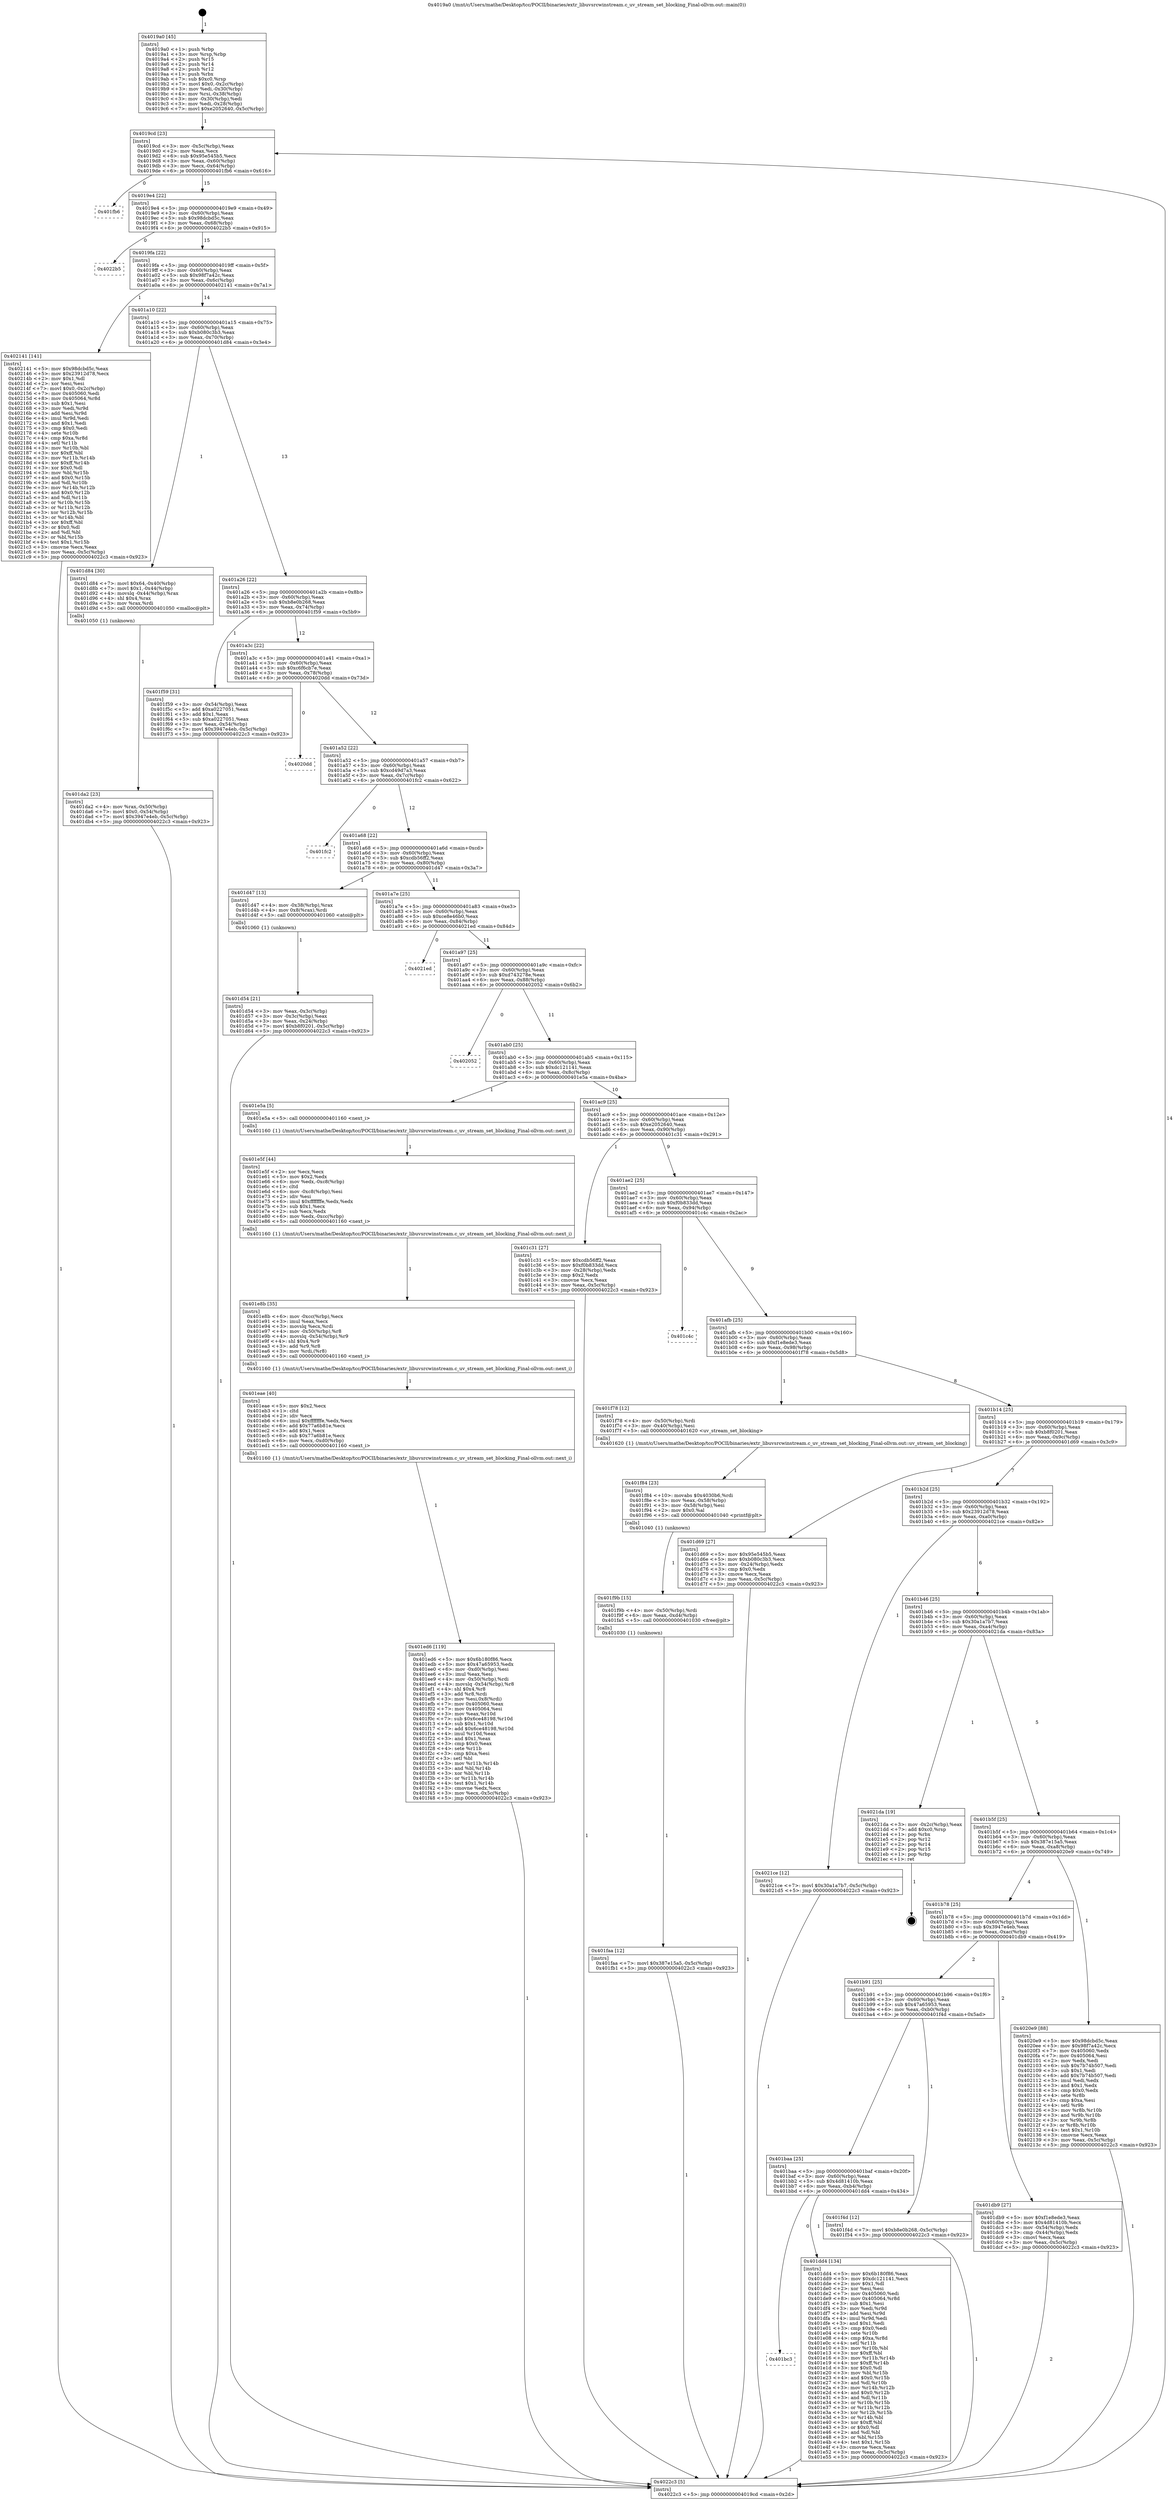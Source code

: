 digraph "0x4019a0" {
  label = "0x4019a0 (/mnt/c/Users/mathe/Desktop/tcc/POCII/binaries/extr_libuvsrcwinstream.c_uv_stream_set_blocking_Final-ollvm.out::main(0))"
  labelloc = "t"
  node[shape=record]

  Entry [label="",width=0.3,height=0.3,shape=circle,fillcolor=black,style=filled]
  "0x4019cd" [label="{
     0x4019cd [23]\l
     | [instrs]\l
     &nbsp;&nbsp;0x4019cd \<+3\>: mov -0x5c(%rbp),%eax\l
     &nbsp;&nbsp;0x4019d0 \<+2\>: mov %eax,%ecx\l
     &nbsp;&nbsp;0x4019d2 \<+6\>: sub $0x95e545b5,%ecx\l
     &nbsp;&nbsp;0x4019d8 \<+3\>: mov %eax,-0x60(%rbp)\l
     &nbsp;&nbsp;0x4019db \<+3\>: mov %ecx,-0x64(%rbp)\l
     &nbsp;&nbsp;0x4019de \<+6\>: je 0000000000401fb6 \<main+0x616\>\l
  }"]
  "0x401fb6" [label="{
     0x401fb6\l
  }", style=dashed]
  "0x4019e4" [label="{
     0x4019e4 [22]\l
     | [instrs]\l
     &nbsp;&nbsp;0x4019e4 \<+5\>: jmp 00000000004019e9 \<main+0x49\>\l
     &nbsp;&nbsp;0x4019e9 \<+3\>: mov -0x60(%rbp),%eax\l
     &nbsp;&nbsp;0x4019ec \<+5\>: sub $0x98dcbd5c,%eax\l
     &nbsp;&nbsp;0x4019f1 \<+3\>: mov %eax,-0x68(%rbp)\l
     &nbsp;&nbsp;0x4019f4 \<+6\>: je 00000000004022b5 \<main+0x915\>\l
  }"]
  Exit [label="",width=0.3,height=0.3,shape=circle,fillcolor=black,style=filled,peripheries=2]
  "0x4022b5" [label="{
     0x4022b5\l
  }", style=dashed]
  "0x4019fa" [label="{
     0x4019fa [22]\l
     | [instrs]\l
     &nbsp;&nbsp;0x4019fa \<+5\>: jmp 00000000004019ff \<main+0x5f\>\l
     &nbsp;&nbsp;0x4019ff \<+3\>: mov -0x60(%rbp),%eax\l
     &nbsp;&nbsp;0x401a02 \<+5\>: sub $0x98f7a42c,%eax\l
     &nbsp;&nbsp;0x401a07 \<+3\>: mov %eax,-0x6c(%rbp)\l
     &nbsp;&nbsp;0x401a0a \<+6\>: je 0000000000402141 \<main+0x7a1\>\l
  }"]
  "0x401faa" [label="{
     0x401faa [12]\l
     | [instrs]\l
     &nbsp;&nbsp;0x401faa \<+7\>: movl $0x387e15a5,-0x5c(%rbp)\l
     &nbsp;&nbsp;0x401fb1 \<+5\>: jmp 00000000004022c3 \<main+0x923\>\l
  }"]
  "0x402141" [label="{
     0x402141 [141]\l
     | [instrs]\l
     &nbsp;&nbsp;0x402141 \<+5\>: mov $0x98dcbd5c,%eax\l
     &nbsp;&nbsp;0x402146 \<+5\>: mov $0x23912d78,%ecx\l
     &nbsp;&nbsp;0x40214b \<+2\>: mov $0x1,%dl\l
     &nbsp;&nbsp;0x40214d \<+2\>: xor %esi,%esi\l
     &nbsp;&nbsp;0x40214f \<+7\>: movl $0x0,-0x2c(%rbp)\l
     &nbsp;&nbsp;0x402156 \<+7\>: mov 0x405060,%edi\l
     &nbsp;&nbsp;0x40215d \<+8\>: mov 0x405064,%r8d\l
     &nbsp;&nbsp;0x402165 \<+3\>: sub $0x1,%esi\l
     &nbsp;&nbsp;0x402168 \<+3\>: mov %edi,%r9d\l
     &nbsp;&nbsp;0x40216b \<+3\>: add %esi,%r9d\l
     &nbsp;&nbsp;0x40216e \<+4\>: imul %r9d,%edi\l
     &nbsp;&nbsp;0x402172 \<+3\>: and $0x1,%edi\l
     &nbsp;&nbsp;0x402175 \<+3\>: cmp $0x0,%edi\l
     &nbsp;&nbsp;0x402178 \<+4\>: sete %r10b\l
     &nbsp;&nbsp;0x40217c \<+4\>: cmp $0xa,%r8d\l
     &nbsp;&nbsp;0x402180 \<+4\>: setl %r11b\l
     &nbsp;&nbsp;0x402184 \<+3\>: mov %r10b,%bl\l
     &nbsp;&nbsp;0x402187 \<+3\>: xor $0xff,%bl\l
     &nbsp;&nbsp;0x40218a \<+3\>: mov %r11b,%r14b\l
     &nbsp;&nbsp;0x40218d \<+4\>: xor $0xff,%r14b\l
     &nbsp;&nbsp;0x402191 \<+3\>: xor $0x0,%dl\l
     &nbsp;&nbsp;0x402194 \<+3\>: mov %bl,%r15b\l
     &nbsp;&nbsp;0x402197 \<+4\>: and $0x0,%r15b\l
     &nbsp;&nbsp;0x40219b \<+3\>: and %dl,%r10b\l
     &nbsp;&nbsp;0x40219e \<+3\>: mov %r14b,%r12b\l
     &nbsp;&nbsp;0x4021a1 \<+4\>: and $0x0,%r12b\l
     &nbsp;&nbsp;0x4021a5 \<+3\>: and %dl,%r11b\l
     &nbsp;&nbsp;0x4021a8 \<+3\>: or %r10b,%r15b\l
     &nbsp;&nbsp;0x4021ab \<+3\>: or %r11b,%r12b\l
     &nbsp;&nbsp;0x4021ae \<+3\>: xor %r12b,%r15b\l
     &nbsp;&nbsp;0x4021b1 \<+3\>: or %r14b,%bl\l
     &nbsp;&nbsp;0x4021b4 \<+3\>: xor $0xff,%bl\l
     &nbsp;&nbsp;0x4021b7 \<+3\>: or $0x0,%dl\l
     &nbsp;&nbsp;0x4021ba \<+2\>: and %dl,%bl\l
     &nbsp;&nbsp;0x4021bc \<+3\>: or %bl,%r15b\l
     &nbsp;&nbsp;0x4021bf \<+4\>: test $0x1,%r15b\l
     &nbsp;&nbsp;0x4021c3 \<+3\>: cmovne %ecx,%eax\l
     &nbsp;&nbsp;0x4021c6 \<+3\>: mov %eax,-0x5c(%rbp)\l
     &nbsp;&nbsp;0x4021c9 \<+5\>: jmp 00000000004022c3 \<main+0x923\>\l
  }"]
  "0x401a10" [label="{
     0x401a10 [22]\l
     | [instrs]\l
     &nbsp;&nbsp;0x401a10 \<+5\>: jmp 0000000000401a15 \<main+0x75\>\l
     &nbsp;&nbsp;0x401a15 \<+3\>: mov -0x60(%rbp),%eax\l
     &nbsp;&nbsp;0x401a18 \<+5\>: sub $0xb080c3b3,%eax\l
     &nbsp;&nbsp;0x401a1d \<+3\>: mov %eax,-0x70(%rbp)\l
     &nbsp;&nbsp;0x401a20 \<+6\>: je 0000000000401d84 \<main+0x3e4\>\l
  }"]
  "0x401f9b" [label="{
     0x401f9b [15]\l
     | [instrs]\l
     &nbsp;&nbsp;0x401f9b \<+4\>: mov -0x50(%rbp),%rdi\l
     &nbsp;&nbsp;0x401f9f \<+6\>: mov %eax,-0xd4(%rbp)\l
     &nbsp;&nbsp;0x401fa5 \<+5\>: call 0000000000401030 \<free@plt\>\l
     | [calls]\l
     &nbsp;&nbsp;0x401030 \{1\} (unknown)\l
  }"]
  "0x401d84" [label="{
     0x401d84 [30]\l
     | [instrs]\l
     &nbsp;&nbsp;0x401d84 \<+7\>: movl $0x64,-0x40(%rbp)\l
     &nbsp;&nbsp;0x401d8b \<+7\>: movl $0x1,-0x44(%rbp)\l
     &nbsp;&nbsp;0x401d92 \<+4\>: movslq -0x44(%rbp),%rax\l
     &nbsp;&nbsp;0x401d96 \<+4\>: shl $0x4,%rax\l
     &nbsp;&nbsp;0x401d9a \<+3\>: mov %rax,%rdi\l
     &nbsp;&nbsp;0x401d9d \<+5\>: call 0000000000401050 \<malloc@plt\>\l
     | [calls]\l
     &nbsp;&nbsp;0x401050 \{1\} (unknown)\l
  }"]
  "0x401a26" [label="{
     0x401a26 [22]\l
     | [instrs]\l
     &nbsp;&nbsp;0x401a26 \<+5\>: jmp 0000000000401a2b \<main+0x8b\>\l
     &nbsp;&nbsp;0x401a2b \<+3\>: mov -0x60(%rbp),%eax\l
     &nbsp;&nbsp;0x401a2e \<+5\>: sub $0xb8e0b268,%eax\l
     &nbsp;&nbsp;0x401a33 \<+3\>: mov %eax,-0x74(%rbp)\l
     &nbsp;&nbsp;0x401a36 \<+6\>: je 0000000000401f59 \<main+0x5b9\>\l
  }"]
  "0x401f84" [label="{
     0x401f84 [23]\l
     | [instrs]\l
     &nbsp;&nbsp;0x401f84 \<+10\>: movabs $0x4030b6,%rdi\l
     &nbsp;&nbsp;0x401f8e \<+3\>: mov %eax,-0x58(%rbp)\l
     &nbsp;&nbsp;0x401f91 \<+3\>: mov -0x58(%rbp),%esi\l
     &nbsp;&nbsp;0x401f94 \<+2\>: mov $0x0,%al\l
     &nbsp;&nbsp;0x401f96 \<+5\>: call 0000000000401040 \<printf@plt\>\l
     | [calls]\l
     &nbsp;&nbsp;0x401040 \{1\} (unknown)\l
  }"]
  "0x401f59" [label="{
     0x401f59 [31]\l
     | [instrs]\l
     &nbsp;&nbsp;0x401f59 \<+3\>: mov -0x54(%rbp),%eax\l
     &nbsp;&nbsp;0x401f5c \<+5\>: add $0xa0227051,%eax\l
     &nbsp;&nbsp;0x401f61 \<+3\>: add $0x1,%eax\l
     &nbsp;&nbsp;0x401f64 \<+5\>: sub $0xa0227051,%eax\l
     &nbsp;&nbsp;0x401f69 \<+3\>: mov %eax,-0x54(%rbp)\l
     &nbsp;&nbsp;0x401f6c \<+7\>: movl $0x3947e4eb,-0x5c(%rbp)\l
     &nbsp;&nbsp;0x401f73 \<+5\>: jmp 00000000004022c3 \<main+0x923\>\l
  }"]
  "0x401a3c" [label="{
     0x401a3c [22]\l
     | [instrs]\l
     &nbsp;&nbsp;0x401a3c \<+5\>: jmp 0000000000401a41 \<main+0xa1\>\l
     &nbsp;&nbsp;0x401a41 \<+3\>: mov -0x60(%rbp),%eax\l
     &nbsp;&nbsp;0x401a44 \<+5\>: sub $0xc6f6cb7e,%eax\l
     &nbsp;&nbsp;0x401a49 \<+3\>: mov %eax,-0x78(%rbp)\l
     &nbsp;&nbsp;0x401a4c \<+6\>: je 00000000004020dd \<main+0x73d\>\l
  }"]
  "0x401ed6" [label="{
     0x401ed6 [119]\l
     | [instrs]\l
     &nbsp;&nbsp;0x401ed6 \<+5\>: mov $0x6b180f86,%ecx\l
     &nbsp;&nbsp;0x401edb \<+5\>: mov $0x47a65953,%edx\l
     &nbsp;&nbsp;0x401ee0 \<+6\>: mov -0xd0(%rbp),%esi\l
     &nbsp;&nbsp;0x401ee6 \<+3\>: imul %eax,%esi\l
     &nbsp;&nbsp;0x401ee9 \<+4\>: mov -0x50(%rbp),%rdi\l
     &nbsp;&nbsp;0x401eed \<+4\>: movslq -0x54(%rbp),%r8\l
     &nbsp;&nbsp;0x401ef1 \<+4\>: shl $0x4,%r8\l
     &nbsp;&nbsp;0x401ef5 \<+3\>: add %r8,%rdi\l
     &nbsp;&nbsp;0x401ef8 \<+3\>: mov %esi,0x8(%rdi)\l
     &nbsp;&nbsp;0x401efb \<+7\>: mov 0x405060,%eax\l
     &nbsp;&nbsp;0x401f02 \<+7\>: mov 0x405064,%esi\l
     &nbsp;&nbsp;0x401f09 \<+3\>: mov %eax,%r10d\l
     &nbsp;&nbsp;0x401f0c \<+7\>: sub $0x6ce48198,%r10d\l
     &nbsp;&nbsp;0x401f13 \<+4\>: sub $0x1,%r10d\l
     &nbsp;&nbsp;0x401f17 \<+7\>: add $0x6ce48198,%r10d\l
     &nbsp;&nbsp;0x401f1e \<+4\>: imul %r10d,%eax\l
     &nbsp;&nbsp;0x401f22 \<+3\>: and $0x1,%eax\l
     &nbsp;&nbsp;0x401f25 \<+3\>: cmp $0x0,%eax\l
     &nbsp;&nbsp;0x401f28 \<+4\>: sete %r11b\l
     &nbsp;&nbsp;0x401f2c \<+3\>: cmp $0xa,%esi\l
     &nbsp;&nbsp;0x401f2f \<+3\>: setl %bl\l
     &nbsp;&nbsp;0x401f32 \<+3\>: mov %r11b,%r14b\l
     &nbsp;&nbsp;0x401f35 \<+3\>: and %bl,%r14b\l
     &nbsp;&nbsp;0x401f38 \<+3\>: xor %bl,%r11b\l
     &nbsp;&nbsp;0x401f3b \<+3\>: or %r11b,%r14b\l
     &nbsp;&nbsp;0x401f3e \<+4\>: test $0x1,%r14b\l
     &nbsp;&nbsp;0x401f42 \<+3\>: cmovne %edx,%ecx\l
     &nbsp;&nbsp;0x401f45 \<+3\>: mov %ecx,-0x5c(%rbp)\l
     &nbsp;&nbsp;0x401f48 \<+5\>: jmp 00000000004022c3 \<main+0x923\>\l
  }"]
  "0x4020dd" [label="{
     0x4020dd\l
  }", style=dashed]
  "0x401a52" [label="{
     0x401a52 [22]\l
     | [instrs]\l
     &nbsp;&nbsp;0x401a52 \<+5\>: jmp 0000000000401a57 \<main+0xb7\>\l
     &nbsp;&nbsp;0x401a57 \<+3\>: mov -0x60(%rbp),%eax\l
     &nbsp;&nbsp;0x401a5a \<+5\>: sub $0xcd49d7a3,%eax\l
     &nbsp;&nbsp;0x401a5f \<+3\>: mov %eax,-0x7c(%rbp)\l
     &nbsp;&nbsp;0x401a62 \<+6\>: je 0000000000401fc2 \<main+0x622\>\l
  }"]
  "0x401eae" [label="{
     0x401eae [40]\l
     | [instrs]\l
     &nbsp;&nbsp;0x401eae \<+5\>: mov $0x2,%ecx\l
     &nbsp;&nbsp;0x401eb3 \<+1\>: cltd\l
     &nbsp;&nbsp;0x401eb4 \<+2\>: idiv %ecx\l
     &nbsp;&nbsp;0x401eb6 \<+6\>: imul $0xfffffffe,%edx,%ecx\l
     &nbsp;&nbsp;0x401ebc \<+6\>: add $0x77a6b81e,%ecx\l
     &nbsp;&nbsp;0x401ec2 \<+3\>: add $0x1,%ecx\l
     &nbsp;&nbsp;0x401ec5 \<+6\>: sub $0x77a6b81e,%ecx\l
     &nbsp;&nbsp;0x401ecb \<+6\>: mov %ecx,-0xd0(%rbp)\l
     &nbsp;&nbsp;0x401ed1 \<+5\>: call 0000000000401160 \<next_i\>\l
     | [calls]\l
     &nbsp;&nbsp;0x401160 \{1\} (/mnt/c/Users/mathe/Desktop/tcc/POCII/binaries/extr_libuvsrcwinstream.c_uv_stream_set_blocking_Final-ollvm.out::next_i)\l
  }"]
  "0x401fc2" [label="{
     0x401fc2\l
  }", style=dashed]
  "0x401a68" [label="{
     0x401a68 [22]\l
     | [instrs]\l
     &nbsp;&nbsp;0x401a68 \<+5\>: jmp 0000000000401a6d \<main+0xcd\>\l
     &nbsp;&nbsp;0x401a6d \<+3\>: mov -0x60(%rbp),%eax\l
     &nbsp;&nbsp;0x401a70 \<+5\>: sub $0xcdb56ff2,%eax\l
     &nbsp;&nbsp;0x401a75 \<+3\>: mov %eax,-0x80(%rbp)\l
     &nbsp;&nbsp;0x401a78 \<+6\>: je 0000000000401d47 \<main+0x3a7\>\l
  }"]
  "0x401e8b" [label="{
     0x401e8b [35]\l
     | [instrs]\l
     &nbsp;&nbsp;0x401e8b \<+6\>: mov -0xcc(%rbp),%ecx\l
     &nbsp;&nbsp;0x401e91 \<+3\>: imul %eax,%ecx\l
     &nbsp;&nbsp;0x401e94 \<+3\>: movslq %ecx,%rdi\l
     &nbsp;&nbsp;0x401e97 \<+4\>: mov -0x50(%rbp),%r8\l
     &nbsp;&nbsp;0x401e9b \<+4\>: movslq -0x54(%rbp),%r9\l
     &nbsp;&nbsp;0x401e9f \<+4\>: shl $0x4,%r9\l
     &nbsp;&nbsp;0x401ea3 \<+3\>: add %r9,%r8\l
     &nbsp;&nbsp;0x401ea6 \<+3\>: mov %rdi,(%r8)\l
     &nbsp;&nbsp;0x401ea9 \<+5\>: call 0000000000401160 \<next_i\>\l
     | [calls]\l
     &nbsp;&nbsp;0x401160 \{1\} (/mnt/c/Users/mathe/Desktop/tcc/POCII/binaries/extr_libuvsrcwinstream.c_uv_stream_set_blocking_Final-ollvm.out::next_i)\l
  }"]
  "0x401d47" [label="{
     0x401d47 [13]\l
     | [instrs]\l
     &nbsp;&nbsp;0x401d47 \<+4\>: mov -0x38(%rbp),%rax\l
     &nbsp;&nbsp;0x401d4b \<+4\>: mov 0x8(%rax),%rdi\l
     &nbsp;&nbsp;0x401d4f \<+5\>: call 0000000000401060 \<atoi@plt\>\l
     | [calls]\l
     &nbsp;&nbsp;0x401060 \{1\} (unknown)\l
  }"]
  "0x401a7e" [label="{
     0x401a7e [25]\l
     | [instrs]\l
     &nbsp;&nbsp;0x401a7e \<+5\>: jmp 0000000000401a83 \<main+0xe3\>\l
     &nbsp;&nbsp;0x401a83 \<+3\>: mov -0x60(%rbp),%eax\l
     &nbsp;&nbsp;0x401a86 \<+5\>: sub $0xce8e46b0,%eax\l
     &nbsp;&nbsp;0x401a8b \<+6\>: mov %eax,-0x84(%rbp)\l
     &nbsp;&nbsp;0x401a91 \<+6\>: je 00000000004021ed \<main+0x84d\>\l
  }"]
  "0x401e5f" [label="{
     0x401e5f [44]\l
     | [instrs]\l
     &nbsp;&nbsp;0x401e5f \<+2\>: xor %ecx,%ecx\l
     &nbsp;&nbsp;0x401e61 \<+5\>: mov $0x2,%edx\l
     &nbsp;&nbsp;0x401e66 \<+6\>: mov %edx,-0xc8(%rbp)\l
     &nbsp;&nbsp;0x401e6c \<+1\>: cltd\l
     &nbsp;&nbsp;0x401e6d \<+6\>: mov -0xc8(%rbp),%esi\l
     &nbsp;&nbsp;0x401e73 \<+2\>: idiv %esi\l
     &nbsp;&nbsp;0x401e75 \<+6\>: imul $0xfffffffe,%edx,%edx\l
     &nbsp;&nbsp;0x401e7b \<+3\>: sub $0x1,%ecx\l
     &nbsp;&nbsp;0x401e7e \<+2\>: sub %ecx,%edx\l
     &nbsp;&nbsp;0x401e80 \<+6\>: mov %edx,-0xcc(%rbp)\l
     &nbsp;&nbsp;0x401e86 \<+5\>: call 0000000000401160 \<next_i\>\l
     | [calls]\l
     &nbsp;&nbsp;0x401160 \{1\} (/mnt/c/Users/mathe/Desktop/tcc/POCII/binaries/extr_libuvsrcwinstream.c_uv_stream_set_blocking_Final-ollvm.out::next_i)\l
  }"]
  "0x4021ed" [label="{
     0x4021ed\l
  }", style=dashed]
  "0x401a97" [label="{
     0x401a97 [25]\l
     | [instrs]\l
     &nbsp;&nbsp;0x401a97 \<+5\>: jmp 0000000000401a9c \<main+0xfc\>\l
     &nbsp;&nbsp;0x401a9c \<+3\>: mov -0x60(%rbp),%eax\l
     &nbsp;&nbsp;0x401a9f \<+5\>: sub $0xd743278e,%eax\l
     &nbsp;&nbsp;0x401aa4 \<+6\>: mov %eax,-0x88(%rbp)\l
     &nbsp;&nbsp;0x401aaa \<+6\>: je 0000000000402052 \<main+0x6b2\>\l
  }"]
  "0x401bc3" [label="{
     0x401bc3\l
  }", style=dashed]
  "0x402052" [label="{
     0x402052\l
  }", style=dashed]
  "0x401ab0" [label="{
     0x401ab0 [25]\l
     | [instrs]\l
     &nbsp;&nbsp;0x401ab0 \<+5\>: jmp 0000000000401ab5 \<main+0x115\>\l
     &nbsp;&nbsp;0x401ab5 \<+3\>: mov -0x60(%rbp),%eax\l
     &nbsp;&nbsp;0x401ab8 \<+5\>: sub $0xdc121141,%eax\l
     &nbsp;&nbsp;0x401abd \<+6\>: mov %eax,-0x8c(%rbp)\l
     &nbsp;&nbsp;0x401ac3 \<+6\>: je 0000000000401e5a \<main+0x4ba\>\l
  }"]
  "0x401dd4" [label="{
     0x401dd4 [134]\l
     | [instrs]\l
     &nbsp;&nbsp;0x401dd4 \<+5\>: mov $0x6b180f86,%eax\l
     &nbsp;&nbsp;0x401dd9 \<+5\>: mov $0xdc121141,%ecx\l
     &nbsp;&nbsp;0x401dde \<+2\>: mov $0x1,%dl\l
     &nbsp;&nbsp;0x401de0 \<+2\>: xor %esi,%esi\l
     &nbsp;&nbsp;0x401de2 \<+7\>: mov 0x405060,%edi\l
     &nbsp;&nbsp;0x401de9 \<+8\>: mov 0x405064,%r8d\l
     &nbsp;&nbsp;0x401df1 \<+3\>: sub $0x1,%esi\l
     &nbsp;&nbsp;0x401df4 \<+3\>: mov %edi,%r9d\l
     &nbsp;&nbsp;0x401df7 \<+3\>: add %esi,%r9d\l
     &nbsp;&nbsp;0x401dfa \<+4\>: imul %r9d,%edi\l
     &nbsp;&nbsp;0x401dfe \<+3\>: and $0x1,%edi\l
     &nbsp;&nbsp;0x401e01 \<+3\>: cmp $0x0,%edi\l
     &nbsp;&nbsp;0x401e04 \<+4\>: sete %r10b\l
     &nbsp;&nbsp;0x401e08 \<+4\>: cmp $0xa,%r8d\l
     &nbsp;&nbsp;0x401e0c \<+4\>: setl %r11b\l
     &nbsp;&nbsp;0x401e10 \<+3\>: mov %r10b,%bl\l
     &nbsp;&nbsp;0x401e13 \<+3\>: xor $0xff,%bl\l
     &nbsp;&nbsp;0x401e16 \<+3\>: mov %r11b,%r14b\l
     &nbsp;&nbsp;0x401e19 \<+4\>: xor $0xff,%r14b\l
     &nbsp;&nbsp;0x401e1d \<+3\>: xor $0x0,%dl\l
     &nbsp;&nbsp;0x401e20 \<+3\>: mov %bl,%r15b\l
     &nbsp;&nbsp;0x401e23 \<+4\>: and $0x0,%r15b\l
     &nbsp;&nbsp;0x401e27 \<+3\>: and %dl,%r10b\l
     &nbsp;&nbsp;0x401e2a \<+3\>: mov %r14b,%r12b\l
     &nbsp;&nbsp;0x401e2d \<+4\>: and $0x0,%r12b\l
     &nbsp;&nbsp;0x401e31 \<+3\>: and %dl,%r11b\l
     &nbsp;&nbsp;0x401e34 \<+3\>: or %r10b,%r15b\l
     &nbsp;&nbsp;0x401e37 \<+3\>: or %r11b,%r12b\l
     &nbsp;&nbsp;0x401e3a \<+3\>: xor %r12b,%r15b\l
     &nbsp;&nbsp;0x401e3d \<+3\>: or %r14b,%bl\l
     &nbsp;&nbsp;0x401e40 \<+3\>: xor $0xff,%bl\l
     &nbsp;&nbsp;0x401e43 \<+3\>: or $0x0,%dl\l
     &nbsp;&nbsp;0x401e46 \<+2\>: and %dl,%bl\l
     &nbsp;&nbsp;0x401e48 \<+3\>: or %bl,%r15b\l
     &nbsp;&nbsp;0x401e4b \<+4\>: test $0x1,%r15b\l
     &nbsp;&nbsp;0x401e4f \<+3\>: cmovne %ecx,%eax\l
     &nbsp;&nbsp;0x401e52 \<+3\>: mov %eax,-0x5c(%rbp)\l
     &nbsp;&nbsp;0x401e55 \<+5\>: jmp 00000000004022c3 \<main+0x923\>\l
  }"]
  "0x401e5a" [label="{
     0x401e5a [5]\l
     | [instrs]\l
     &nbsp;&nbsp;0x401e5a \<+5\>: call 0000000000401160 \<next_i\>\l
     | [calls]\l
     &nbsp;&nbsp;0x401160 \{1\} (/mnt/c/Users/mathe/Desktop/tcc/POCII/binaries/extr_libuvsrcwinstream.c_uv_stream_set_blocking_Final-ollvm.out::next_i)\l
  }"]
  "0x401ac9" [label="{
     0x401ac9 [25]\l
     | [instrs]\l
     &nbsp;&nbsp;0x401ac9 \<+5\>: jmp 0000000000401ace \<main+0x12e\>\l
     &nbsp;&nbsp;0x401ace \<+3\>: mov -0x60(%rbp),%eax\l
     &nbsp;&nbsp;0x401ad1 \<+5\>: sub $0xe2052640,%eax\l
     &nbsp;&nbsp;0x401ad6 \<+6\>: mov %eax,-0x90(%rbp)\l
     &nbsp;&nbsp;0x401adc \<+6\>: je 0000000000401c31 \<main+0x291\>\l
  }"]
  "0x401baa" [label="{
     0x401baa [25]\l
     | [instrs]\l
     &nbsp;&nbsp;0x401baa \<+5\>: jmp 0000000000401baf \<main+0x20f\>\l
     &nbsp;&nbsp;0x401baf \<+3\>: mov -0x60(%rbp),%eax\l
     &nbsp;&nbsp;0x401bb2 \<+5\>: sub $0x4d81410b,%eax\l
     &nbsp;&nbsp;0x401bb7 \<+6\>: mov %eax,-0xb4(%rbp)\l
     &nbsp;&nbsp;0x401bbd \<+6\>: je 0000000000401dd4 \<main+0x434\>\l
  }"]
  "0x401c31" [label="{
     0x401c31 [27]\l
     | [instrs]\l
     &nbsp;&nbsp;0x401c31 \<+5\>: mov $0xcdb56ff2,%eax\l
     &nbsp;&nbsp;0x401c36 \<+5\>: mov $0xf0b833dd,%ecx\l
     &nbsp;&nbsp;0x401c3b \<+3\>: mov -0x28(%rbp),%edx\l
     &nbsp;&nbsp;0x401c3e \<+3\>: cmp $0x2,%edx\l
     &nbsp;&nbsp;0x401c41 \<+3\>: cmovne %ecx,%eax\l
     &nbsp;&nbsp;0x401c44 \<+3\>: mov %eax,-0x5c(%rbp)\l
     &nbsp;&nbsp;0x401c47 \<+5\>: jmp 00000000004022c3 \<main+0x923\>\l
  }"]
  "0x401ae2" [label="{
     0x401ae2 [25]\l
     | [instrs]\l
     &nbsp;&nbsp;0x401ae2 \<+5\>: jmp 0000000000401ae7 \<main+0x147\>\l
     &nbsp;&nbsp;0x401ae7 \<+3\>: mov -0x60(%rbp),%eax\l
     &nbsp;&nbsp;0x401aea \<+5\>: sub $0xf0b833dd,%eax\l
     &nbsp;&nbsp;0x401aef \<+6\>: mov %eax,-0x94(%rbp)\l
     &nbsp;&nbsp;0x401af5 \<+6\>: je 0000000000401c4c \<main+0x2ac\>\l
  }"]
  "0x4022c3" [label="{
     0x4022c3 [5]\l
     | [instrs]\l
     &nbsp;&nbsp;0x4022c3 \<+5\>: jmp 00000000004019cd \<main+0x2d\>\l
  }"]
  "0x4019a0" [label="{
     0x4019a0 [45]\l
     | [instrs]\l
     &nbsp;&nbsp;0x4019a0 \<+1\>: push %rbp\l
     &nbsp;&nbsp;0x4019a1 \<+3\>: mov %rsp,%rbp\l
     &nbsp;&nbsp;0x4019a4 \<+2\>: push %r15\l
     &nbsp;&nbsp;0x4019a6 \<+2\>: push %r14\l
     &nbsp;&nbsp;0x4019a8 \<+2\>: push %r12\l
     &nbsp;&nbsp;0x4019aa \<+1\>: push %rbx\l
     &nbsp;&nbsp;0x4019ab \<+7\>: sub $0xc0,%rsp\l
     &nbsp;&nbsp;0x4019b2 \<+7\>: movl $0x0,-0x2c(%rbp)\l
     &nbsp;&nbsp;0x4019b9 \<+3\>: mov %edi,-0x30(%rbp)\l
     &nbsp;&nbsp;0x4019bc \<+4\>: mov %rsi,-0x38(%rbp)\l
     &nbsp;&nbsp;0x4019c0 \<+3\>: mov -0x30(%rbp),%edi\l
     &nbsp;&nbsp;0x4019c3 \<+3\>: mov %edi,-0x28(%rbp)\l
     &nbsp;&nbsp;0x4019c6 \<+7\>: movl $0xe2052640,-0x5c(%rbp)\l
  }"]
  "0x401d54" [label="{
     0x401d54 [21]\l
     | [instrs]\l
     &nbsp;&nbsp;0x401d54 \<+3\>: mov %eax,-0x3c(%rbp)\l
     &nbsp;&nbsp;0x401d57 \<+3\>: mov -0x3c(%rbp),%eax\l
     &nbsp;&nbsp;0x401d5a \<+3\>: mov %eax,-0x24(%rbp)\l
     &nbsp;&nbsp;0x401d5d \<+7\>: movl $0xb8f0201,-0x5c(%rbp)\l
     &nbsp;&nbsp;0x401d64 \<+5\>: jmp 00000000004022c3 \<main+0x923\>\l
  }"]
  "0x401f4d" [label="{
     0x401f4d [12]\l
     | [instrs]\l
     &nbsp;&nbsp;0x401f4d \<+7\>: movl $0xb8e0b268,-0x5c(%rbp)\l
     &nbsp;&nbsp;0x401f54 \<+5\>: jmp 00000000004022c3 \<main+0x923\>\l
  }"]
  "0x401c4c" [label="{
     0x401c4c\l
  }", style=dashed]
  "0x401afb" [label="{
     0x401afb [25]\l
     | [instrs]\l
     &nbsp;&nbsp;0x401afb \<+5\>: jmp 0000000000401b00 \<main+0x160\>\l
     &nbsp;&nbsp;0x401b00 \<+3\>: mov -0x60(%rbp),%eax\l
     &nbsp;&nbsp;0x401b03 \<+5\>: sub $0xf1e8ede3,%eax\l
     &nbsp;&nbsp;0x401b08 \<+6\>: mov %eax,-0x98(%rbp)\l
     &nbsp;&nbsp;0x401b0e \<+6\>: je 0000000000401f78 \<main+0x5d8\>\l
  }"]
  "0x401b91" [label="{
     0x401b91 [25]\l
     | [instrs]\l
     &nbsp;&nbsp;0x401b91 \<+5\>: jmp 0000000000401b96 \<main+0x1f6\>\l
     &nbsp;&nbsp;0x401b96 \<+3\>: mov -0x60(%rbp),%eax\l
     &nbsp;&nbsp;0x401b99 \<+5\>: sub $0x47a65953,%eax\l
     &nbsp;&nbsp;0x401b9e \<+6\>: mov %eax,-0xb0(%rbp)\l
     &nbsp;&nbsp;0x401ba4 \<+6\>: je 0000000000401f4d \<main+0x5ad\>\l
  }"]
  "0x401f78" [label="{
     0x401f78 [12]\l
     | [instrs]\l
     &nbsp;&nbsp;0x401f78 \<+4\>: mov -0x50(%rbp),%rdi\l
     &nbsp;&nbsp;0x401f7c \<+3\>: mov -0x40(%rbp),%esi\l
     &nbsp;&nbsp;0x401f7f \<+5\>: call 0000000000401620 \<uv_stream_set_blocking\>\l
     | [calls]\l
     &nbsp;&nbsp;0x401620 \{1\} (/mnt/c/Users/mathe/Desktop/tcc/POCII/binaries/extr_libuvsrcwinstream.c_uv_stream_set_blocking_Final-ollvm.out::uv_stream_set_blocking)\l
  }"]
  "0x401b14" [label="{
     0x401b14 [25]\l
     | [instrs]\l
     &nbsp;&nbsp;0x401b14 \<+5\>: jmp 0000000000401b19 \<main+0x179\>\l
     &nbsp;&nbsp;0x401b19 \<+3\>: mov -0x60(%rbp),%eax\l
     &nbsp;&nbsp;0x401b1c \<+5\>: sub $0xb8f0201,%eax\l
     &nbsp;&nbsp;0x401b21 \<+6\>: mov %eax,-0x9c(%rbp)\l
     &nbsp;&nbsp;0x401b27 \<+6\>: je 0000000000401d69 \<main+0x3c9\>\l
  }"]
  "0x401db9" [label="{
     0x401db9 [27]\l
     | [instrs]\l
     &nbsp;&nbsp;0x401db9 \<+5\>: mov $0xf1e8ede3,%eax\l
     &nbsp;&nbsp;0x401dbe \<+5\>: mov $0x4d81410b,%ecx\l
     &nbsp;&nbsp;0x401dc3 \<+3\>: mov -0x54(%rbp),%edx\l
     &nbsp;&nbsp;0x401dc6 \<+3\>: cmp -0x44(%rbp),%edx\l
     &nbsp;&nbsp;0x401dc9 \<+3\>: cmovl %ecx,%eax\l
     &nbsp;&nbsp;0x401dcc \<+3\>: mov %eax,-0x5c(%rbp)\l
     &nbsp;&nbsp;0x401dcf \<+5\>: jmp 00000000004022c3 \<main+0x923\>\l
  }"]
  "0x401d69" [label="{
     0x401d69 [27]\l
     | [instrs]\l
     &nbsp;&nbsp;0x401d69 \<+5\>: mov $0x95e545b5,%eax\l
     &nbsp;&nbsp;0x401d6e \<+5\>: mov $0xb080c3b3,%ecx\l
     &nbsp;&nbsp;0x401d73 \<+3\>: mov -0x24(%rbp),%edx\l
     &nbsp;&nbsp;0x401d76 \<+3\>: cmp $0x0,%edx\l
     &nbsp;&nbsp;0x401d79 \<+3\>: cmove %ecx,%eax\l
     &nbsp;&nbsp;0x401d7c \<+3\>: mov %eax,-0x5c(%rbp)\l
     &nbsp;&nbsp;0x401d7f \<+5\>: jmp 00000000004022c3 \<main+0x923\>\l
  }"]
  "0x401b2d" [label="{
     0x401b2d [25]\l
     | [instrs]\l
     &nbsp;&nbsp;0x401b2d \<+5\>: jmp 0000000000401b32 \<main+0x192\>\l
     &nbsp;&nbsp;0x401b32 \<+3\>: mov -0x60(%rbp),%eax\l
     &nbsp;&nbsp;0x401b35 \<+5\>: sub $0x23912d78,%eax\l
     &nbsp;&nbsp;0x401b3a \<+6\>: mov %eax,-0xa0(%rbp)\l
     &nbsp;&nbsp;0x401b40 \<+6\>: je 00000000004021ce \<main+0x82e\>\l
  }"]
  "0x401da2" [label="{
     0x401da2 [23]\l
     | [instrs]\l
     &nbsp;&nbsp;0x401da2 \<+4\>: mov %rax,-0x50(%rbp)\l
     &nbsp;&nbsp;0x401da6 \<+7\>: movl $0x0,-0x54(%rbp)\l
     &nbsp;&nbsp;0x401dad \<+7\>: movl $0x3947e4eb,-0x5c(%rbp)\l
     &nbsp;&nbsp;0x401db4 \<+5\>: jmp 00000000004022c3 \<main+0x923\>\l
  }"]
  "0x401b78" [label="{
     0x401b78 [25]\l
     | [instrs]\l
     &nbsp;&nbsp;0x401b78 \<+5\>: jmp 0000000000401b7d \<main+0x1dd\>\l
     &nbsp;&nbsp;0x401b7d \<+3\>: mov -0x60(%rbp),%eax\l
     &nbsp;&nbsp;0x401b80 \<+5\>: sub $0x3947e4eb,%eax\l
     &nbsp;&nbsp;0x401b85 \<+6\>: mov %eax,-0xac(%rbp)\l
     &nbsp;&nbsp;0x401b8b \<+6\>: je 0000000000401db9 \<main+0x419\>\l
  }"]
  "0x4021ce" [label="{
     0x4021ce [12]\l
     | [instrs]\l
     &nbsp;&nbsp;0x4021ce \<+7\>: movl $0x30a1a7b7,-0x5c(%rbp)\l
     &nbsp;&nbsp;0x4021d5 \<+5\>: jmp 00000000004022c3 \<main+0x923\>\l
  }"]
  "0x401b46" [label="{
     0x401b46 [25]\l
     | [instrs]\l
     &nbsp;&nbsp;0x401b46 \<+5\>: jmp 0000000000401b4b \<main+0x1ab\>\l
     &nbsp;&nbsp;0x401b4b \<+3\>: mov -0x60(%rbp),%eax\l
     &nbsp;&nbsp;0x401b4e \<+5\>: sub $0x30a1a7b7,%eax\l
     &nbsp;&nbsp;0x401b53 \<+6\>: mov %eax,-0xa4(%rbp)\l
     &nbsp;&nbsp;0x401b59 \<+6\>: je 00000000004021da \<main+0x83a\>\l
  }"]
  "0x4020e9" [label="{
     0x4020e9 [88]\l
     | [instrs]\l
     &nbsp;&nbsp;0x4020e9 \<+5\>: mov $0x98dcbd5c,%eax\l
     &nbsp;&nbsp;0x4020ee \<+5\>: mov $0x98f7a42c,%ecx\l
     &nbsp;&nbsp;0x4020f3 \<+7\>: mov 0x405060,%edx\l
     &nbsp;&nbsp;0x4020fa \<+7\>: mov 0x405064,%esi\l
     &nbsp;&nbsp;0x402101 \<+2\>: mov %edx,%edi\l
     &nbsp;&nbsp;0x402103 \<+6\>: sub $0x7b74b507,%edi\l
     &nbsp;&nbsp;0x402109 \<+3\>: sub $0x1,%edi\l
     &nbsp;&nbsp;0x40210c \<+6\>: add $0x7b74b507,%edi\l
     &nbsp;&nbsp;0x402112 \<+3\>: imul %edi,%edx\l
     &nbsp;&nbsp;0x402115 \<+3\>: and $0x1,%edx\l
     &nbsp;&nbsp;0x402118 \<+3\>: cmp $0x0,%edx\l
     &nbsp;&nbsp;0x40211b \<+4\>: sete %r8b\l
     &nbsp;&nbsp;0x40211f \<+3\>: cmp $0xa,%esi\l
     &nbsp;&nbsp;0x402122 \<+4\>: setl %r9b\l
     &nbsp;&nbsp;0x402126 \<+3\>: mov %r8b,%r10b\l
     &nbsp;&nbsp;0x402129 \<+3\>: and %r9b,%r10b\l
     &nbsp;&nbsp;0x40212c \<+3\>: xor %r9b,%r8b\l
     &nbsp;&nbsp;0x40212f \<+3\>: or %r8b,%r10b\l
     &nbsp;&nbsp;0x402132 \<+4\>: test $0x1,%r10b\l
     &nbsp;&nbsp;0x402136 \<+3\>: cmovne %ecx,%eax\l
     &nbsp;&nbsp;0x402139 \<+3\>: mov %eax,-0x5c(%rbp)\l
     &nbsp;&nbsp;0x40213c \<+5\>: jmp 00000000004022c3 \<main+0x923\>\l
  }"]
  "0x4021da" [label="{
     0x4021da [19]\l
     | [instrs]\l
     &nbsp;&nbsp;0x4021da \<+3\>: mov -0x2c(%rbp),%eax\l
     &nbsp;&nbsp;0x4021dd \<+7\>: add $0xc0,%rsp\l
     &nbsp;&nbsp;0x4021e4 \<+1\>: pop %rbx\l
     &nbsp;&nbsp;0x4021e5 \<+2\>: pop %r12\l
     &nbsp;&nbsp;0x4021e7 \<+2\>: pop %r14\l
     &nbsp;&nbsp;0x4021e9 \<+2\>: pop %r15\l
     &nbsp;&nbsp;0x4021eb \<+1\>: pop %rbp\l
     &nbsp;&nbsp;0x4021ec \<+1\>: ret\l
  }"]
  "0x401b5f" [label="{
     0x401b5f [25]\l
     | [instrs]\l
     &nbsp;&nbsp;0x401b5f \<+5\>: jmp 0000000000401b64 \<main+0x1c4\>\l
     &nbsp;&nbsp;0x401b64 \<+3\>: mov -0x60(%rbp),%eax\l
     &nbsp;&nbsp;0x401b67 \<+5\>: sub $0x387e15a5,%eax\l
     &nbsp;&nbsp;0x401b6c \<+6\>: mov %eax,-0xa8(%rbp)\l
     &nbsp;&nbsp;0x401b72 \<+6\>: je 00000000004020e9 \<main+0x749\>\l
  }"]
  Entry -> "0x4019a0" [label=" 1"]
  "0x4019cd" -> "0x401fb6" [label=" 0"]
  "0x4019cd" -> "0x4019e4" [label=" 15"]
  "0x4021da" -> Exit [label=" 1"]
  "0x4019e4" -> "0x4022b5" [label=" 0"]
  "0x4019e4" -> "0x4019fa" [label=" 15"]
  "0x4021ce" -> "0x4022c3" [label=" 1"]
  "0x4019fa" -> "0x402141" [label=" 1"]
  "0x4019fa" -> "0x401a10" [label=" 14"]
  "0x402141" -> "0x4022c3" [label=" 1"]
  "0x401a10" -> "0x401d84" [label=" 1"]
  "0x401a10" -> "0x401a26" [label=" 13"]
  "0x4020e9" -> "0x4022c3" [label=" 1"]
  "0x401a26" -> "0x401f59" [label=" 1"]
  "0x401a26" -> "0x401a3c" [label=" 12"]
  "0x401faa" -> "0x4022c3" [label=" 1"]
  "0x401a3c" -> "0x4020dd" [label=" 0"]
  "0x401a3c" -> "0x401a52" [label=" 12"]
  "0x401f9b" -> "0x401faa" [label=" 1"]
  "0x401a52" -> "0x401fc2" [label=" 0"]
  "0x401a52" -> "0x401a68" [label=" 12"]
  "0x401f84" -> "0x401f9b" [label=" 1"]
  "0x401a68" -> "0x401d47" [label=" 1"]
  "0x401a68" -> "0x401a7e" [label=" 11"]
  "0x401f78" -> "0x401f84" [label=" 1"]
  "0x401a7e" -> "0x4021ed" [label=" 0"]
  "0x401a7e" -> "0x401a97" [label=" 11"]
  "0x401f59" -> "0x4022c3" [label=" 1"]
  "0x401a97" -> "0x402052" [label=" 0"]
  "0x401a97" -> "0x401ab0" [label=" 11"]
  "0x401f4d" -> "0x4022c3" [label=" 1"]
  "0x401ab0" -> "0x401e5a" [label=" 1"]
  "0x401ab0" -> "0x401ac9" [label=" 10"]
  "0x401ed6" -> "0x4022c3" [label=" 1"]
  "0x401ac9" -> "0x401c31" [label=" 1"]
  "0x401ac9" -> "0x401ae2" [label=" 9"]
  "0x401c31" -> "0x4022c3" [label=" 1"]
  "0x4019a0" -> "0x4019cd" [label=" 1"]
  "0x4022c3" -> "0x4019cd" [label=" 14"]
  "0x401d47" -> "0x401d54" [label=" 1"]
  "0x401d54" -> "0x4022c3" [label=" 1"]
  "0x401e8b" -> "0x401eae" [label=" 1"]
  "0x401ae2" -> "0x401c4c" [label=" 0"]
  "0x401ae2" -> "0x401afb" [label=" 9"]
  "0x401e5f" -> "0x401e8b" [label=" 1"]
  "0x401afb" -> "0x401f78" [label=" 1"]
  "0x401afb" -> "0x401b14" [label=" 8"]
  "0x401dd4" -> "0x4022c3" [label=" 1"]
  "0x401b14" -> "0x401d69" [label=" 1"]
  "0x401b14" -> "0x401b2d" [label=" 7"]
  "0x401d69" -> "0x4022c3" [label=" 1"]
  "0x401d84" -> "0x401da2" [label=" 1"]
  "0x401da2" -> "0x4022c3" [label=" 1"]
  "0x401baa" -> "0x401bc3" [label=" 0"]
  "0x401b2d" -> "0x4021ce" [label=" 1"]
  "0x401b2d" -> "0x401b46" [label=" 6"]
  "0x401eae" -> "0x401ed6" [label=" 1"]
  "0x401b46" -> "0x4021da" [label=" 1"]
  "0x401b46" -> "0x401b5f" [label=" 5"]
  "0x401b91" -> "0x401baa" [label=" 1"]
  "0x401b5f" -> "0x4020e9" [label=" 1"]
  "0x401b5f" -> "0x401b78" [label=" 4"]
  "0x401baa" -> "0x401dd4" [label=" 1"]
  "0x401b78" -> "0x401db9" [label=" 2"]
  "0x401b78" -> "0x401b91" [label=" 2"]
  "0x401db9" -> "0x4022c3" [label=" 2"]
  "0x401e5a" -> "0x401e5f" [label=" 1"]
  "0x401b91" -> "0x401f4d" [label=" 1"]
}
